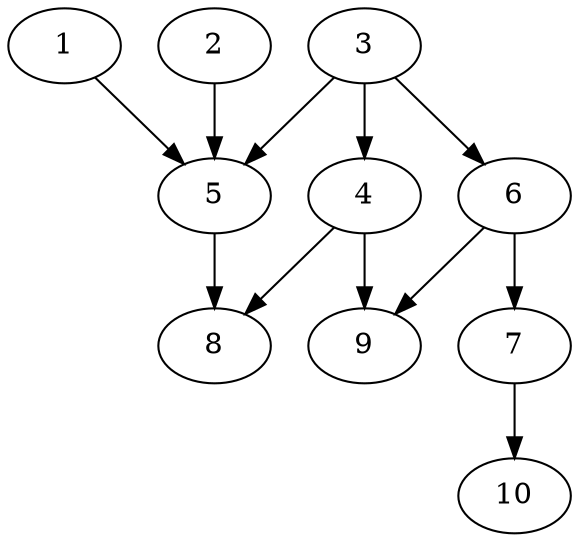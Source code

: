// DAG automatically generated by daggen at Thu Oct  3 13:58:05 2019
// ./daggen --dot -n 10 --ccr 0.5 --fat 0.5 --regular 0.9 --density 0.7 --mindata 5242880 --maxdata 52428800 
digraph G {
  1 [size="57399296", alpha="0.09", expect_size="28699648"] 
  1 -> 5 [size ="28699648"]
  2 [size="61208576", alpha="0.19", expect_size="30604288"] 
  2 -> 5 [size ="30604288"]
  3 [size="49373184", alpha="0.10", expect_size="24686592"] 
  3 -> 4 [size ="24686592"]
  3 -> 5 [size ="24686592"]
  3 -> 6 [size ="24686592"]
  4 [size="79536128", alpha="0.19", expect_size="39768064"] 
  4 -> 8 [size ="39768064"]
  4 -> 9 [size ="39768064"]
  5 [size="90150912", alpha="0.17", expect_size="45075456"] 
  5 -> 8 [size ="45075456"]
  6 [size="17975296", alpha="0.20", expect_size="8987648"] 
  6 -> 7 [size ="8987648"]
  6 -> 9 [size ="8987648"]
  7 [size="59369472", alpha="0.11", expect_size="29684736"] 
  7 -> 10 [size ="29684736"]
  8 [size="94887936", alpha="0.17", expect_size="47443968"] 
  9 [size="53723136", alpha="0.19", expect_size="26861568"] 
  10 [size="36278272", alpha="0.10", expect_size="18139136"] 
}
